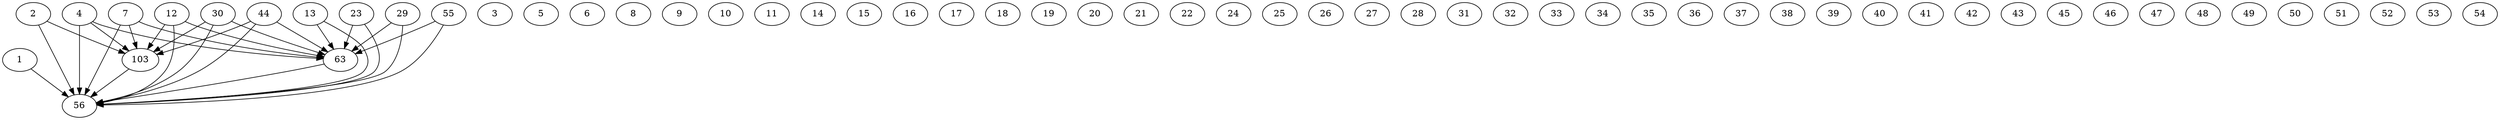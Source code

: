 strict digraph {
// Node definitions.
1 [
neuron_type=BIAS
activation_type=NullActivation
];
2 [
neuron_type=INPT
activation_type=NullActivation
];
3 [
neuron_type=INPT
activation_type=NullActivation
];
4 [
neuron_type=INPT
activation_type=NullActivation
];
5 [
neuron_type=INPT
activation_type=NullActivation
];
6 [
neuron_type=INPT
activation_type=NullActivation
];
7 [
neuron_type=INPT
activation_type=NullActivation
];
8 [
neuron_type=INPT
activation_type=NullActivation
];
9 [
neuron_type=INPT
activation_type=NullActivation
];
10 [
neuron_type=INPT
activation_type=NullActivation
];
11 [
neuron_type=INPT
activation_type=NullActivation
];
12 [
neuron_type=INPT
activation_type=NullActivation
];
13 [
neuron_type=INPT
activation_type=NullActivation
];
14 [
neuron_type=INPT
activation_type=NullActivation
];
15 [
neuron_type=INPT
activation_type=NullActivation
];
16 [
neuron_type=INPT
activation_type=NullActivation
];
17 [
neuron_type=INPT
activation_type=NullActivation
];
18 [
neuron_type=INPT
activation_type=NullActivation
];
19 [
neuron_type=INPT
activation_type=NullActivation
];
20 [
neuron_type=INPT
activation_type=NullActivation
];
21 [
neuron_type=INPT
activation_type=NullActivation
];
22 [
neuron_type=INPT
activation_type=NullActivation
];
23 [
neuron_type=INPT
activation_type=NullActivation
];
24 [
neuron_type=INPT
activation_type=NullActivation
];
25 [
neuron_type=INPT
activation_type=NullActivation
];
26 [
neuron_type=INPT
activation_type=NullActivation
];
27 [
neuron_type=INPT
activation_type=NullActivation
];
28 [
neuron_type=INPT
activation_type=NullActivation
];
29 [
neuron_type=INPT
activation_type=NullActivation
];
30 [
neuron_type=INPT
activation_type=NullActivation
];
31 [
neuron_type=INPT
activation_type=NullActivation
];
32 [
neuron_type=INPT
activation_type=NullActivation
];
33 [
neuron_type=INPT
activation_type=NullActivation
];
34 [
neuron_type=INPT
activation_type=NullActivation
];
35 [
neuron_type=INPT
activation_type=NullActivation
];
36 [
neuron_type=INPT
activation_type=NullActivation
];
37 [
neuron_type=INPT
activation_type=NullActivation
];
38 [
neuron_type=INPT
activation_type=NullActivation
];
39 [
neuron_type=INPT
activation_type=NullActivation
];
40 [
neuron_type=INPT
activation_type=NullActivation
];
41 [
neuron_type=INPT
activation_type=NullActivation
];
42 [
neuron_type=INPT
activation_type=NullActivation
];
43 [
neuron_type=INPT
activation_type=NullActivation
];
44 [
neuron_type=INPT
activation_type=NullActivation
];
45 [
neuron_type=INPT
activation_type=NullActivation
];
46 [
neuron_type=INPT
activation_type=NullActivation
];
47 [
neuron_type=INPT
activation_type=NullActivation
];
48 [
neuron_type=INPT
activation_type=NullActivation
];
49 [
neuron_type=INPT
activation_type=NullActivation
];
50 [
neuron_type=INPT
activation_type=NullActivation
];
51 [
neuron_type=INPT
activation_type=NullActivation
];
52 [
neuron_type=INPT
activation_type=NullActivation
];
53 [
neuron_type=INPT
activation_type=NullActivation
];
54 [
neuron_type=INPT
activation_type=NullActivation
];
55 [
neuron_type=INPT
activation_type=NullActivation
];
56 [
neuron_type=OUTP
activation_type=SigmoidBipolarActivation
];
63 [
neuron_type=HIDN
activation_type=SigmoidSteepenedActivation
];
103 [
neuron_type=HIDN
activation_type=SigmoidSteepenedActivation
];

// Edge definitions.
1 -> 56 [
weight=1.620449
recurrent=false
parameters="[0.1 0 0 0 0 0 0 0]"
];
2 -> 56 [
weight=2.827014
recurrent=false
parameters="[0.5 0 0 0 0 0 0 0]"
];
2 -> 103 [
weight=-0.556383
recurrent=false
parameters="[0.5 0 0 0 0 0 0 0]"
];
4 -> 56 [
weight=8.440518
recurrent=false
parameters="[1.1 0 0 0 0 0 0 0]"
];
4 -> 63 [
weight=6.212967
recurrent=false
parameters="[0.8 0 0 0 0 0 0 0]"
];
4 -> 103 [
weight=6.534804
recurrent=false
parameters="[0.3 0 0 0 0 0 0 0]"
];
7 -> 56 [
weight=4.537069
recurrent=false
parameters="[0.3 0 0 0 0 0 0 0]"
];
7 -> 63 [
weight=0.629850
recurrent=false
parameters="[0.6730366297484083 0.13782709579926014 0.47309569981328825 0 0 0 0 0]"
];
7 -> 103 [
weight=5.764203
recurrent=false
parameters="[0.9 0 0 0 0 0 0 0]"
];
12 -> 56 [
weight=-0.240019
recurrent=false
parameters="[1.3 0 0 0 0 0 0 0]"
];
12 -> 63 [
weight=-1.163431
recurrent=false
parameters="[0.5 0 0 0 0 0 0 0]"
];
12 -> 103 [
weight=3.765872
recurrent=false
parameters="[0.1 0 0 0 0 0 0 0]"
];
13 -> 56 [
weight=-0.654288
recurrent=false
parameters="[0.3 0 0 0 0 0 0 0]"
];
13 -> 63 [
weight=-1.512671
recurrent=false
parameters="[1 0 0 0 0 0 0 0]"
];
23 -> 56 [
weight=0.181369
recurrent=false
parameters="[0.4 0 0 0 0 0 0 0]"
];
23 -> 63 [
weight=-3.437469
recurrent=false
parameters="[0.3 0 0 0 0 0 0 0]"
];
29 -> 56 [
weight=-4.332771
recurrent=false
parameters="[1.3 0 0 0 0 0 0 0]"
];
29 -> 63 [
weight=4.808097
recurrent=false
parameters="[1.3 0 0 0 0 0 0 0]"
];
30 -> 56 [
weight=-2.586558
recurrent=false
parameters="[1.4 0 0 0 0 0 0 0]"
];
30 -> 63 [
weight=0.459652
recurrent=false
parameters="[1.4 0 0 0 0 0 0 0]"
];
30 -> 103 [
weight=0.610328
recurrent=false
parameters="[1.4 0 0 0 0 0 0 0]"
];
44 -> 56 [
weight=-2.322860
recurrent=false
parameters="[1.3 0 0 0 0 0 0 0]"
];
44 -> 63 [
weight=2.996525
recurrent=false
parameters="[0.6730366297484083 0.13782709579926014 0.47309569981328825 0 0 0 0 0]"
];
44 -> 103 [
weight=-6.062601
recurrent=false
parameters="[0.6 0 0 0 0 0 0 0]"
];
55 -> 56 [
weight=2.999532
recurrent=false
parameters="[0.5 0 0 0 0 0 0 0]"
];
55 -> 63 [
weight=7.145476
recurrent=false
parameters="[0.3 0 0 0 0 0 0 0]"
];
63 -> 56 [
weight=-4.650565
recurrent=false
parameters="[1.3 0 0 0 0 0 0 0]"
];
103 -> 56 [
weight=1.791866
recurrent=false
parameters="[0.5 0 0 0 0 0 0 0]"
];
}